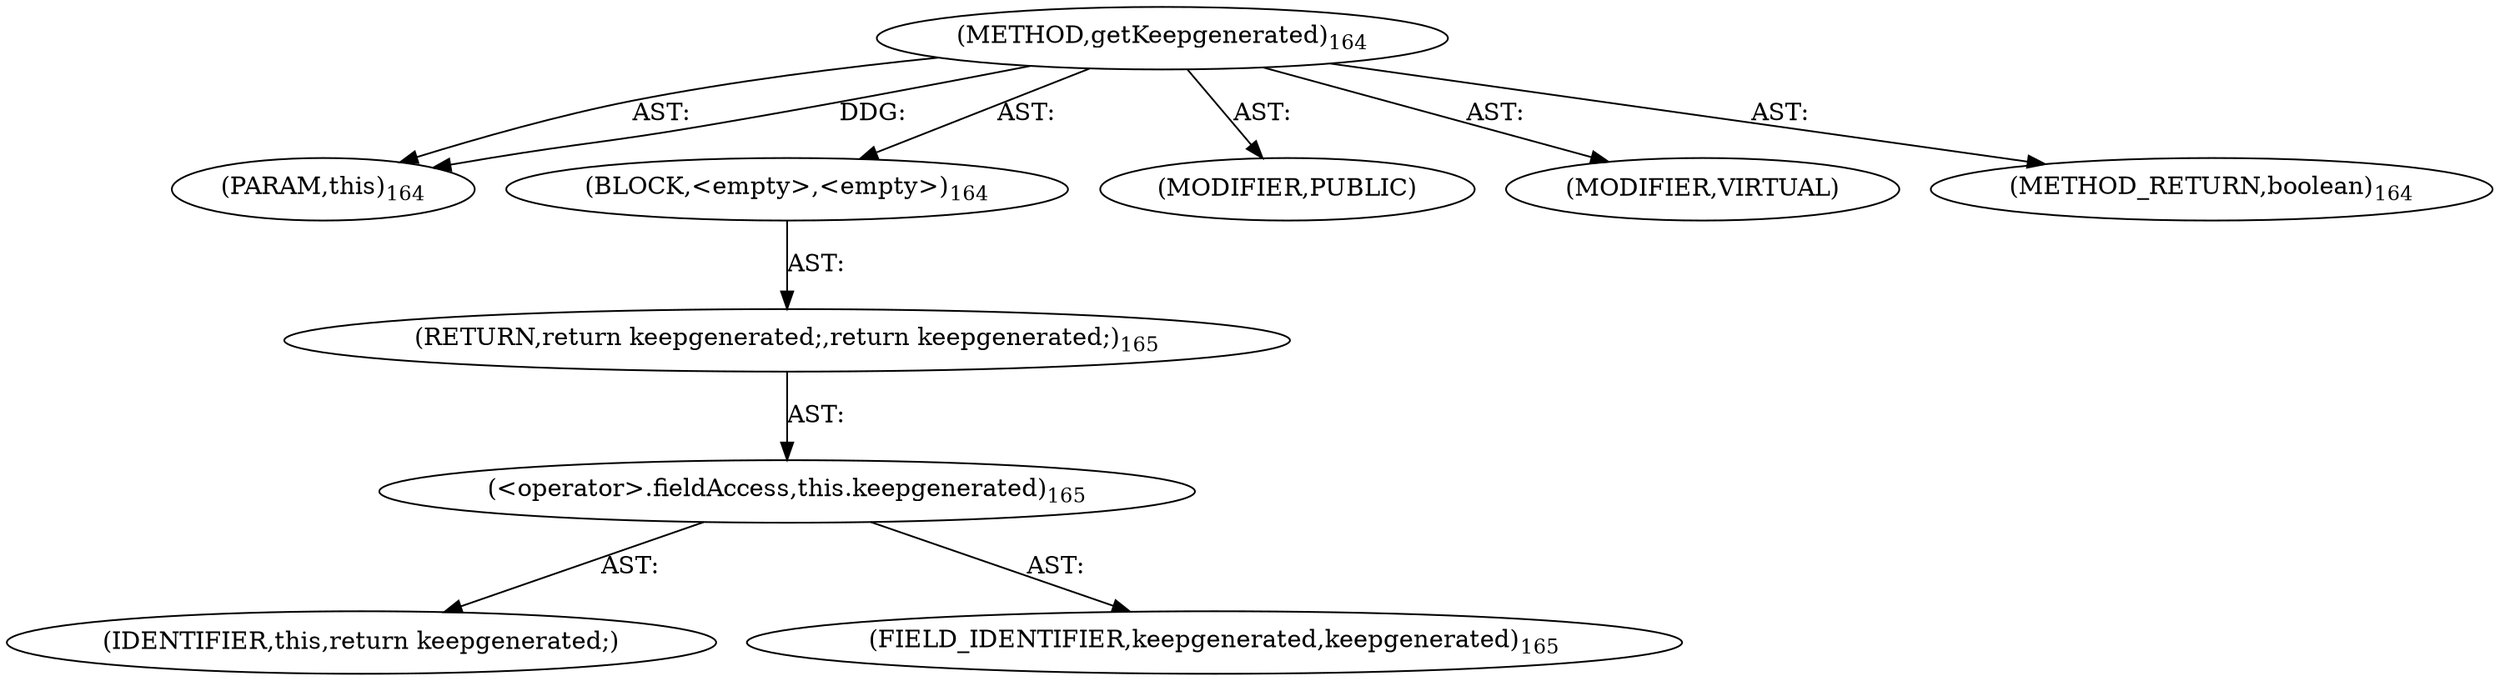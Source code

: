 digraph "getKeepgenerated" {  
"111669149697" [label = <(METHOD,getKeepgenerated)<SUB>164</SUB>> ]
"115964116994" [label = <(PARAM,this)<SUB>164</SUB>> ]
"25769803787" [label = <(BLOCK,&lt;empty&gt;,&lt;empty&gt;)<SUB>164</SUB>> ]
"146028888064" [label = <(RETURN,return keepgenerated;,return keepgenerated;)<SUB>165</SUB>> ]
"30064771175" [label = <(&lt;operator&gt;.fieldAccess,this.keepgenerated)<SUB>165</SUB>> ]
"68719476806" [label = <(IDENTIFIER,this,return keepgenerated;)> ]
"55834574866" [label = <(FIELD_IDENTIFIER,keepgenerated,keepgenerated)<SUB>165</SUB>> ]
"133143986184" [label = <(MODIFIER,PUBLIC)> ]
"133143986185" [label = <(MODIFIER,VIRTUAL)> ]
"128849018881" [label = <(METHOD_RETURN,boolean)<SUB>164</SUB>> ]
  "111669149697" -> "115964116994"  [ label = "AST: "] 
  "111669149697" -> "25769803787"  [ label = "AST: "] 
  "111669149697" -> "133143986184"  [ label = "AST: "] 
  "111669149697" -> "133143986185"  [ label = "AST: "] 
  "111669149697" -> "128849018881"  [ label = "AST: "] 
  "25769803787" -> "146028888064"  [ label = "AST: "] 
  "146028888064" -> "30064771175"  [ label = "AST: "] 
  "30064771175" -> "68719476806"  [ label = "AST: "] 
  "30064771175" -> "55834574866"  [ label = "AST: "] 
  "111669149697" -> "115964116994"  [ label = "DDG: "] 
}
